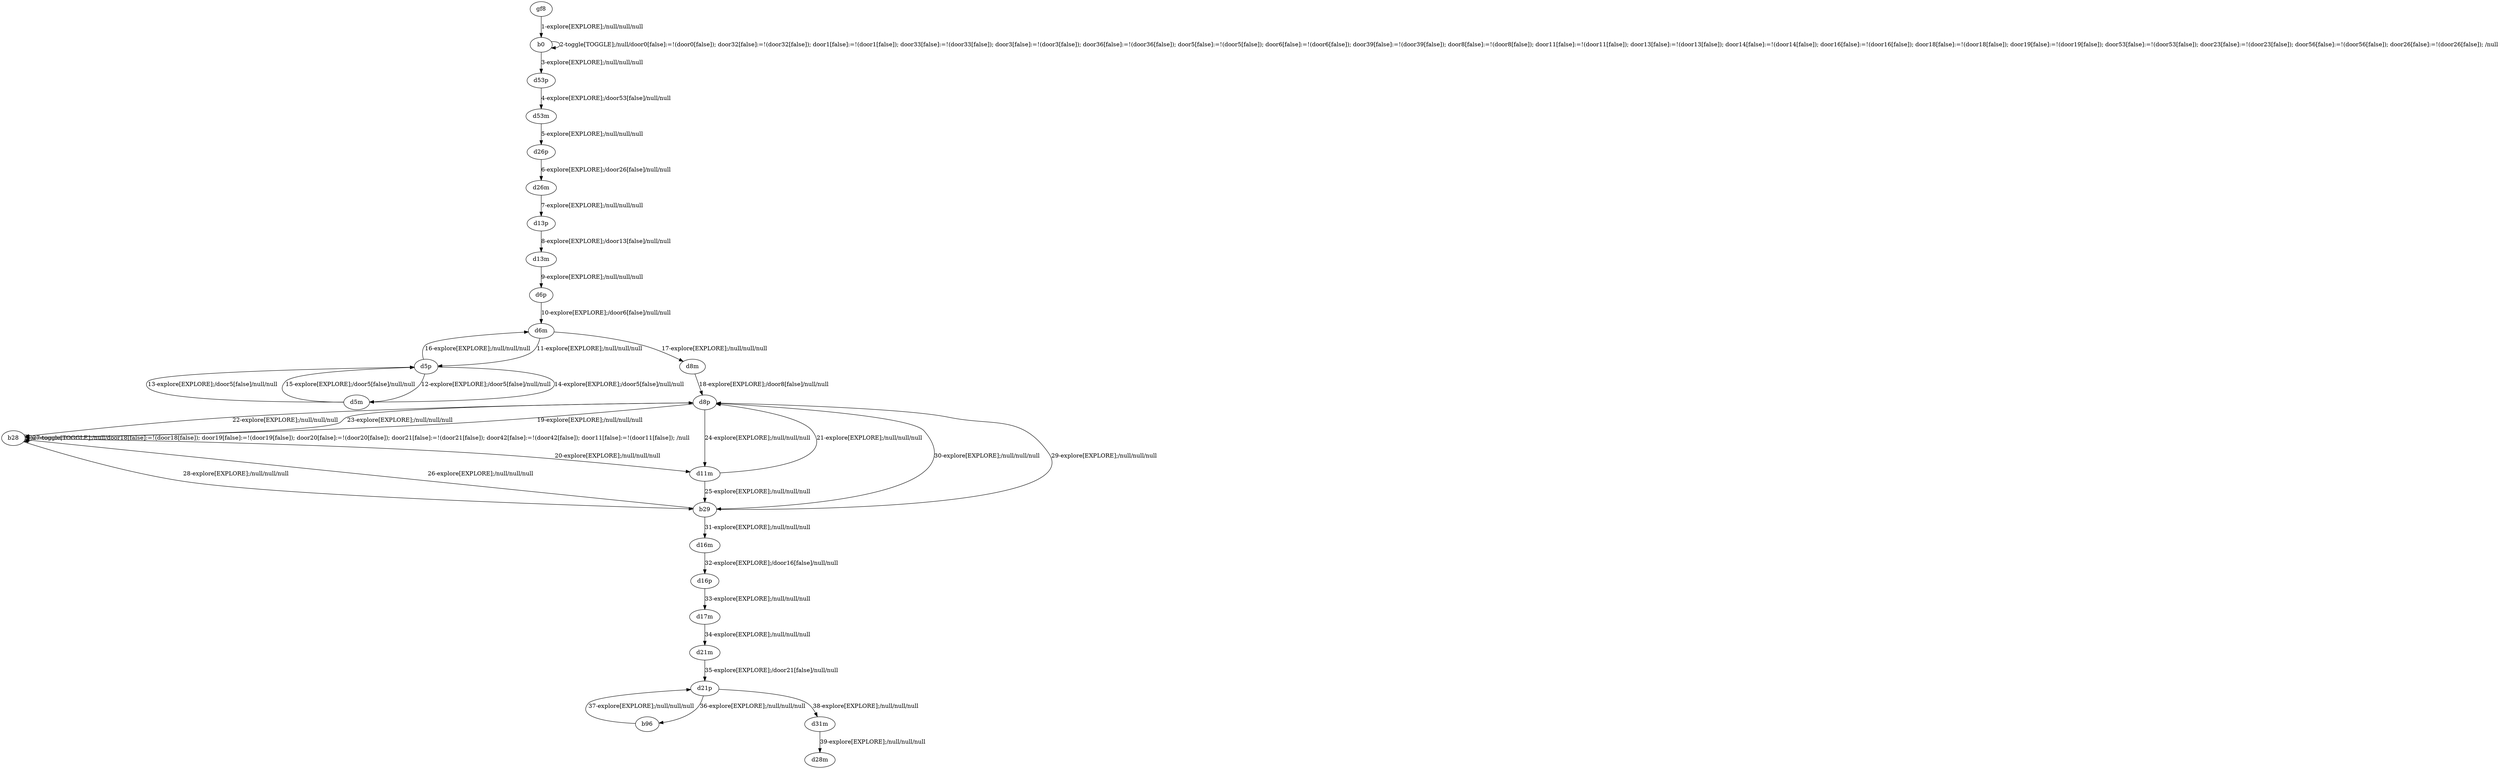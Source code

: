 # Total number of goals covered by this test: 1
# b28 --> d8p

digraph g {
"gf8" -> "b0" [label = "1-explore[EXPLORE];/null/null/null"];
"b0" -> "b0" [label = "2-toggle[TOGGLE];/null/door0[false]:=!(door0[false]); door32[false]:=!(door32[false]); door1[false]:=!(door1[false]); door33[false]:=!(door33[false]); door3[false]:=!(door3[false]); door36[false]:=!(door36[false]); door5[false]:=!(door5[false]); door6[false]:=!(door6[false]); door39[false]:=!(door39[false]); door8[false]:=!(door8[false]); door11[false]:=!(door11[false]); door13[false]:=!(door13[false]); door14[false]:=!(door14[false]); door16[false]:=!(door16[false]); door18[false]:=!(door18[false]); door19[false]:=!(door19[false]); door53[false]:=!(door53[false]); door23[false]:=!(door23[false]); door56[false]:=!(door56[false]); door26[false]:=!(door26[false]); /null"];
"b0" -> "d53p" [label = "3-explore[EXPLORE];/null/null/null"];
"d53p" -> "d53m" [label = "4-explore[EXPLORE];/door53[false]/null/null"];
"d53m" -> "d26p" [label = "5-explore[EXPLORE];/null/null/null"];
"d26p" -> "d26m" [label = "6-explore[EXPLORE];/door26[false]/null/null"];
"d26m" -> "d13p" [label = "7-explore[EXPLORE];/null/null/null"];
"d13p" -> "d13m" [label = "8-explore[EXPLORE];/door13[false]/null/null"];
"d13m" -> "d6p" [label = "9-explore[EXPLORE];/null/null/null"];
"d6p" -> "d6m" [label = "10-explore[EXPLORE];/door6[false]/null/null"];
"d6m" -> "d5p" [label = "11-explore[EXPLORE];/null/null/null"];
"d5p" -> "d5m" [label = "12-explore[EXPLORE];/door5[false]/null/null"];
"d5m" -> "d5p" [label = "13-explore[EXPLORE];/door5[false]/null/null"];
"d5p" -> "d5m" [label = "14-explore[EXPLORE];/door5[false]/null/null"];
"d5m" -> "d5p" [label = "15-explore[EXPLORE];/door5[false]/null/null"];
"d5p" -> "d6m" [label = "16-explore[EXPLORE];/null/null/null"];
"d6m" -> "d8m" [label = "17-explore[EXPLORE];/null/null/null"];
"d8m" -> "d8p" [label = "18-explore[EXPLORE];/door8[false]/null/null"];
"d8p" -> "b28" [label = "19-explore[EXPLORE];/null/null/null"];
"b28" -> "d11m" [label = "20-explore[EXPLORE];/null/null/null"];
"d11m" -> "d8p" [label = "21-explore[EXPLORE];/null/null/null"];
"d8p" -> "b28" [label = "22-explore[EXPLORE];/null/null/null"];
"b28" -> "d8p" [label = "23-explore[EXPLORE];/null/null/null"];
"d8p" -> "d11m" [label = "24-explore[EXPLORE];/null/null/null"];
"d11m" -> "b29" [label = "25-explore[EXPLORE];/null/null/null"];
"b29" -> "b28" [label = "26-explore[EXPLORE];/null/null/null"];
"b28" -> "b28" [label = "27-toggle[TOGGLE];/null/door18[false]:=!(door18[false]); door19[false]:=!(door19[false]); door20[false]:=!(door20[false]); door21[false]:=!(door21[false]); door42[false]:=!(door42[false]); door11[false]:=!(door11[false]); /null"];
"b28" -> "b29" [label = "28-explore[EXPLORE];/null/null/null"];
"b29" -> "d8p" [label = "29-explore[EXPLORE];/null/null/null"];
"d8p" -> "b29" [label = "30-explore[EXPLORE];/null/null/null"];
"b29" -> "d16m" [label = "31-explore[EXPLORE];/null/null/null"];
"d16m" -> "d16p" [label = "32-explore[EXPLORE];/door16[false]/null/null"];
"d16p" -> "d17m" [label = "33-explore[EXPLORE];/null/null/null"];
"d17m" -> "d21m" [label = "34-explore[EXPLORE];/null/null/null"];
"d21m" -> "d21p" [label = "35-explore[EXPLORE];/door21[false]/null/null"];
"d21p" -> "b96" [label = "36-explore[EXPLORE];/null/null/null"];
"b96" -> "d21p" [label = "37-explore[EXPLORE];/null/null/null"];
"d21p" -> "d31m" [label = "38-explore[EXPLORE];/null/null/null"];
"d31m" -> "d28m" [label = "39-explore[EXPLORE];/null/null/null"];
}